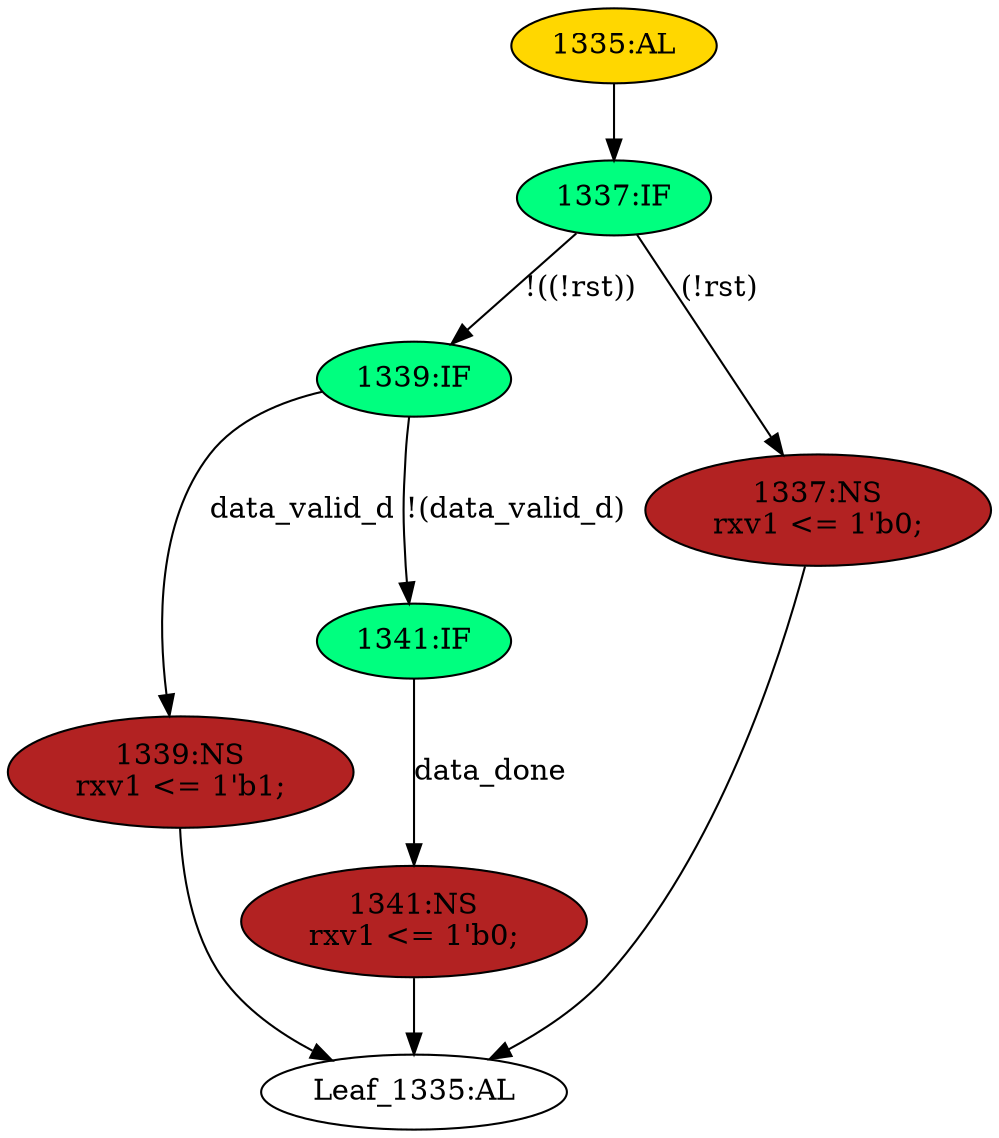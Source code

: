 strict digraph "" {
	node [label="\N"];
	"1339:IF"	 [ast="<pyverilog.vparser.ast.IfStatement object at 0x7f0647e57cd0>",
		fillcolor=springgreen,
		label="1339:IF",
		statements="[]",
		style=filled,
		typ=IfStatement];
	"1339:NS"	 [ast="<pyverilog.vparser.ast.NonblockingSubstitution object at 0x7f0647e57ed0>",
		fillcolor=firebrick,
		label="1339:NS
rxv1 <= 1'b1;",
		statements="[<pyverilog.vparser.ast.NonblockingSubstitution object at 0x7f0647e57ed0>]",
		style=filled,
		typ=NonblockingSubstitution];
	"1339:IF" -> "1339:NS"	 [cond="['data_valid_d']",
		label=data_valid_d,
		lineno=1339];
	"1341:IF"	 [ast="<pyverilog.vparser.ast.IfStatement object at 0x7f0647e57d10>",
		fillcolor=springgreen,
		label="1341:IF",
		statements="[]",
		style=filled,
		typ=IfStatement];
	"1339:IF" -> "1341:IF"	 [cond="['data_valid_d']",
		label="!(data_valid_d)",
		lineno=1339];
	"1337:IF"	 [ast="<pyverilog.vparser.ast.IfStatement object at 0x7f0647e57c90>",
		fillcolor=springgreen,
		label="1337:IF",
		statements="[]",
		style=filled,
		typ=IfStatement];
	"1337:IF" -> "1339:IF"	 [cond="['rst']",
		label="!((!rst))",
		lineno=1337];
	"1337:NS"	 [ast="<pyverilog.vparser.ast.NonblockingSubstitution object at 0x7f0647ddd0d0>",
		fillcolor=firebrick,
		label="1337:NS
rxv1 <= 1'b0;",
		statements="[<pyverilog.vparser.ast.NonblockingSubstitution object at 0x7f0647ddd0d0>]",
		style=filled,
		typ=NonblockingSubstitution];
	"1337:IF" -> "1337:NS"	 [cond="['rst']",
		label="(!rst)",
		lineno=1337];
	"Leaf_1335:AL"	 [def_var="['rxv1']",
		label="Leaf_1335:AL"];
	"1337:NS" -> "Leaf_1335:AL"	 [cond="[]",
		lineno=None];
	"1339:NS" -> "Leaf_1335:AL"	 [cond="[]",
		lineno=None];
	"1335:AL"	 [ast="<pyverilog.vparser.ast.Always object at 0x7f0647ddd2d0>",
		clk_sens=True,
		fillcolor=gold,
		label="1335:AL",
		sens="['clk']",
		statements="[]",
		style=filled,
		typ=Always,
		use_var="['rst', 'data_valid_d', 'data_done']"];
	"1335:AL" -> "1337:IF"	 [cond="[]",
		lineno=None];
	"1341:NS"	 [ast="<pyverilog.vparser.ast.NonblockingSubstitution object at 0x7f0647e57d50>",
		fillcolor=firebrick,
		label="1341:NS
rxv1 <= 1'b0;",
		statements="[<pyverilog.vparser.ast.NonblockingSubstitution object at 0x7f0647e57d50>]",
		style=filled,
		typ=NonblockingSubstitution];
	"1341:IF" -> "1341:NS"	 [cond="['data_done']",
		label=data_done,
		lineno=1341];
	"1341:NS" -> "Leaf_1335:AL"	 [cond="[]",
		lineno=None];
}
